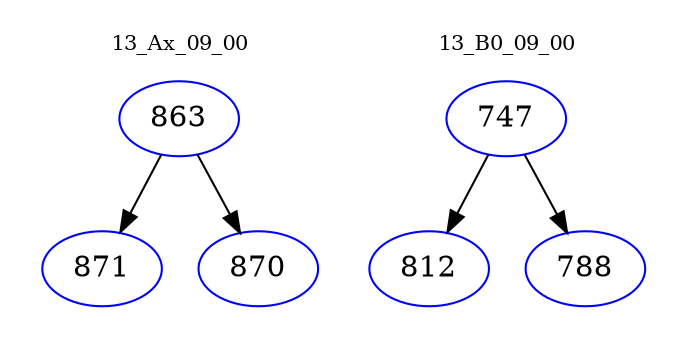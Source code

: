 digraph{
subgraph cluster_0 {
color = white
label = "13_Ax_09_00";
fontsize=10;
T0_863 [label="863", color="blue"]
T0_863 -> T0_871 [color="black"]
T0_871 [label="871", color="blue"]
T0_863 -> T0_870 [color="black"]
T0_870 [label="870", color="blue"]
}
subgraph cluster_1 {
color = white
label = "13_B0_09_00";
fontsize=10;
T1_747 [label="747", color="blue"]
T1_747 -> T1_812 [color="black"]
T1_812 [label="812", color="blue"]
T1_747 -> T1_788 [color="black"]
T1_788 [label="788", color="blue"]
}
}
